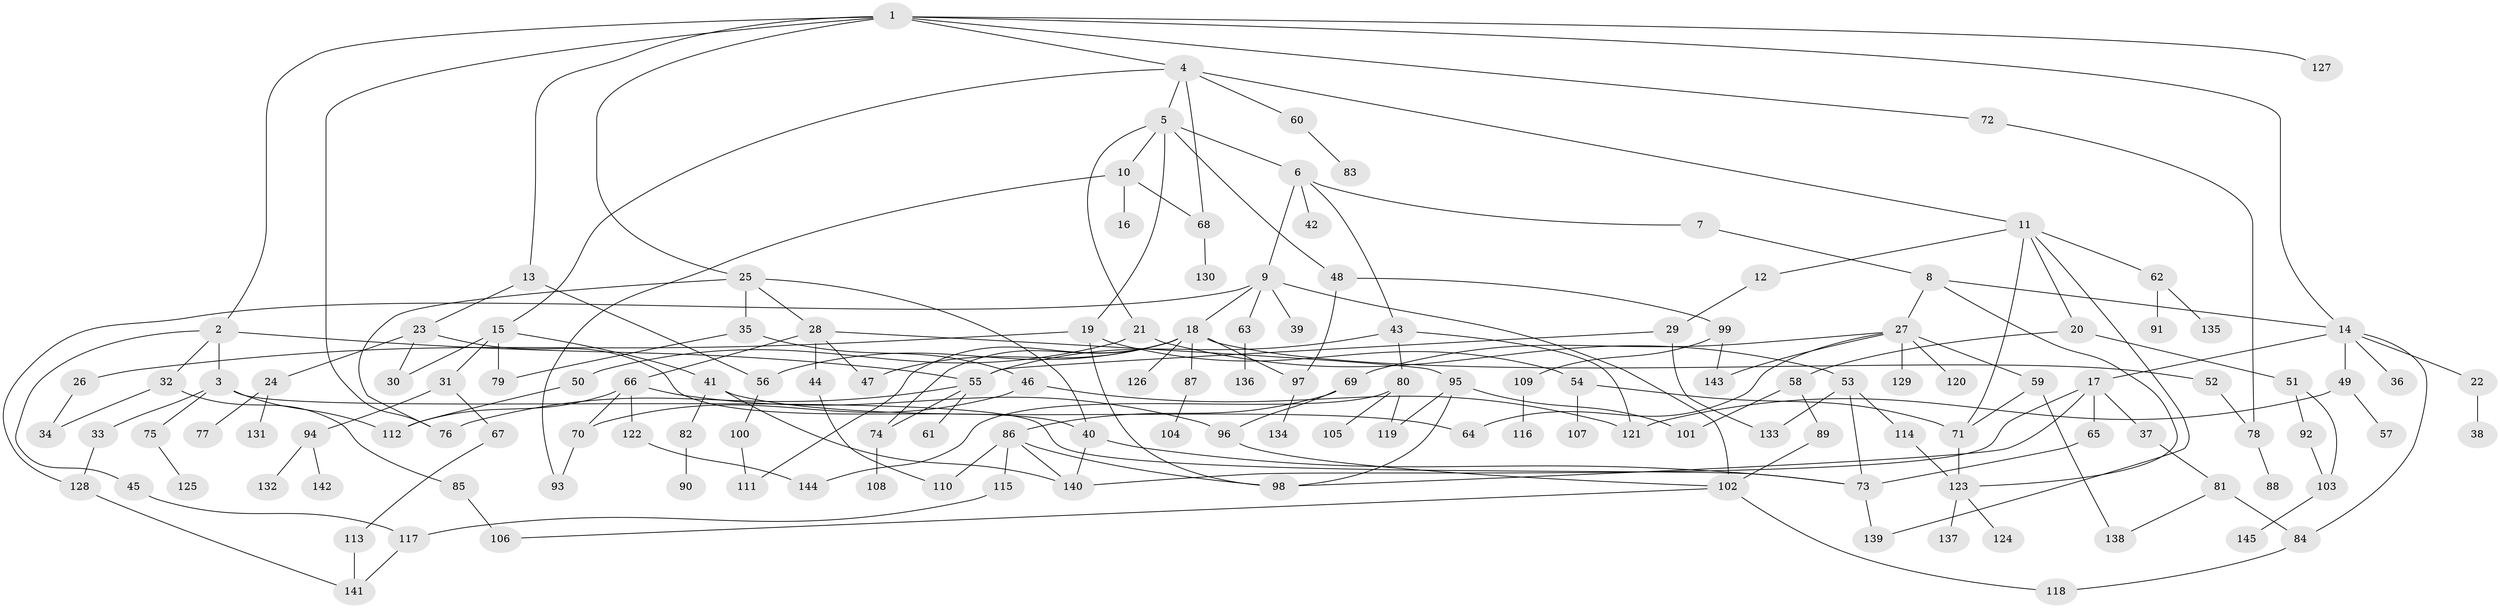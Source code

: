 // Generated by graph-tools (version 1.1) at 2025/34/03/09/25 02:34:07]
// undirected, 145 vertices, 199 edges
graph export_dot {
graph [start="1"]
  node [color=gray90,style=filled];
  1;
  2;
  3;
  4;
  5;
  6;
  7;
  8;
  9;
  10;
  11;
  12;
  13;
  14;
  15;
  16;
  17;
  18;
  19;
  20;
  21;
  22;
  23;
  24;
  25;
  26;
  27;
  28;
  29;
  30;
  31;
  32;
  33;
  34;
  35;
  36;
  37;
  38;
  39;
  40;
  41;
  42;
  43;
  44;
  45;
  46;
  47;
  48;
  49;
  50;
  51;
  52;
  53;
  54;
  55;
  56;
  57;
  58;
  59;
  60;
  61;
  62;
  63;
  64;
  65;
  66;
  67;
  68;
  69;
  70;
  71;
  72;
  73;
  74;
  75;
  76;
  77;
  78;
  79;
  80;
  81;
  82;
  83;
  84;
  85;
  86;
  87;
  88;
  89;
  90;
  91;
  92;
  93;
  94;
  95;
  96;
  97;
  98;
  99;
  100;
  101;
  102;
  103;
  104;
  105;
  106;
  107;
  108;
  109;
  110;
  111;
  112;
  113;
  114;
  115;
  116;
  117;
  118;
  119;
  120;
  121;
  122;
  123;
  124;
  125;
  126;
  127;
  128;
  129;
  130;
  131;
  132;
  133;
  134;
  135;
  136;
  137;
  138;
  139;
  140;
  141;
  142;
  143;
  144;
  145;
  1 -- 2;
  1 -- 4;
  1 -- 13;
  1 -- 14;
  1 -- 25;
  1 -- 72;
  1 -- 76;
  1 -- 127;
  2 -- 3;
  2 -- 32;
  2 -- 45;
  2 -- 55;
  3 -- 33;
  3 -- 73;
  3 -- 75;
  3 -- 112;
  4 -- 5;
  4 -- 11;
  4 -- 15;
  4 -- 60;
  4 -- 68;
  5 -- 6;
  5 -- 10;
  5 -- 19;
  5 -- 21;
  5 -- 48;
  6 -- 7;
  6 -- 9;
  6 -- 42;
  6 -- 43;
  7 -- 8;
  8 -- 27;
  8 -- 14;
  8 -- 123;
  9 -- 18;
  9 -- 39;
  9 -- 63;
  9 -- 102;
  9 -- 128;
  10 -- 16;
  10 -- 93;
  10 -- 68;
  11 -- 12;
  11 -- 20;
  11 -- 62;
  11 -- 71;
  11 -- 139;
  12 -- 29;
  13 -- 23;
  13 -- 56;
  14 -- 17;
  14 -- 22;
  14 -- 36;
  14 -- 49;
  14 -- 84;
  15 -- 31;
  15 -- 41;
  15 -- 79;
  15 -- 30;
  17 -- 37;
  17 -- 65;
  17 -- 140;
  17 -- 98;
  18 -- 52;
  18 -- 56;
  18 -- 87;
  18 -- 97;
  18 -- 126;
  18 -- 47;
  18 -- 111;
  18 -- 74;
  19 -- 26;
  19 -- 54;
  19 -- 98;
  20 -- 51;
  20 -- 58;
  21 -- 50;
  21 -- 53;
  22 -- 38;
  23 -- 24;
  23 -- 30;
  23 -- 40;
  24 -- 77;
  24 -- 131;
  25 -- 28;
  25 -- 35;
  25 -- 40;
  25 -- 76;
  26 -- 34;
  27 -- 59;
  27 -- 64;
  27 -- 69;
  27 -- 120;
  27 -- 129;
  27 -- 143;
  28 -- 44;
  28 -- 47;
  28 -- 66;
  28 -- 95;
  29 -- 55;
  29 -- 133;
  31 -- 67;
  31 -- 94;
  32 -- 34;
  32 -- 85;
  33 -- 128;
  35 -- 46;
  35 -- 79;
  37 -- 81;
  40 -- 73;
  40 -- 140;
  41 -- 82;
  41 -- 140;
  41 -- 64;
  43 -- 55;
  43 -- 80;
  43 -- 121;
  44 -- 110;
  45 -- 117;
  46 -- 70;
  46 -- 121;
  48 -- 99;
  48 -- 97;
  49 -- 57;
  49 -- 121;
  50 -- 112;
  51 -- 92;
  51 -- 103;
  52 -- 78;
  53 -- 114;
  53 -- 133;
  53 -- 73;
  54 -- 107;
  54 -- 71;
  55 -- 61;
  55 -- 74;
  55 -- 76;
  56 -- 100;
  58 -- 89;
  58 -- 101;
  59 -- 138;
  59 -- 71;
  60 -- 83;
  62 -- 91;
  62 -- 135;
  63 -- 136;
  65 -- 73;
  66 -- 112;
  66 -- 122;
  66 -- 96;
  66 -- 70;
  67 -- 113;
  68 -- 130;
  69 -- 86;
  69 -- 96;
  70 -- 93;
  71 -- 123;
  72 -- 78;
  73 -- 139;
  74 -- 108;
  75 -- 125;
  78 -- 88;
  80 -- 105;
  80 -- 144;
  80 -- 119;
  81 -- 84;
  81 -- 138;
  82 -- 90;
  84 -- 118;
  85 -- 106;
  86 -- 110;
  86 -- 115;
  86 -- 98;
  86 -- 140;
  87 -- 104;
  89 -- 102;
  92 -- 103;
  94 -- 132;
  94 -- 142;
  95 -- 101;
  95 -- 119;
  95 -- 98;
  96 -- 102;
  97 -- 134;
  99 -- 109;
  99 -- 143;
  100 -- 111;
  102 -- 106;
  102 -- 118;
  103 -- 145;
  109 -- 116;
  113 -- 141;
  114 -- 123;
  115 -- 117;
  117 -- 141;
  122 -- 144;
  123 -- 124;
  123 -- 137;
  128 -- 141;
}
